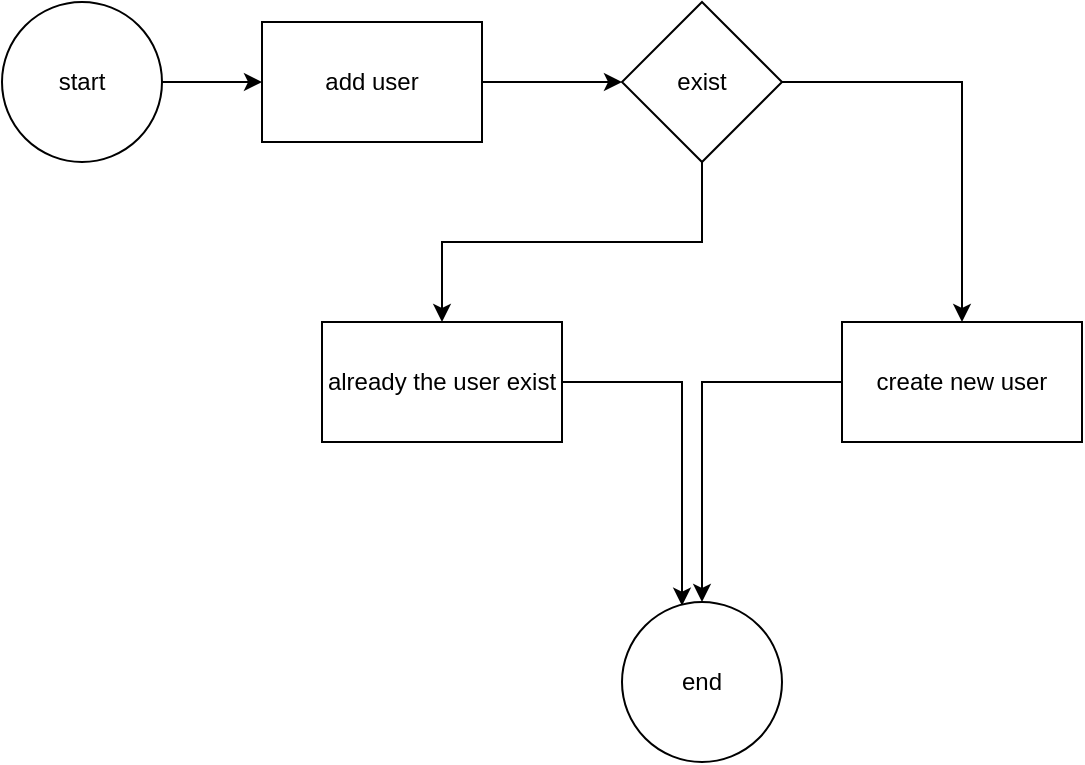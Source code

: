 <mxfile version="12.6.7"><diagram id="IkL-HgYPN1C0aT7QET82" name="Page-1"><mxGraphModel dx="1038" dy="548" grid="1" gridSize="10" guides="1" tooltips="1" connect="1" arrows="1" fold="1" page="1" pageScale="1" pageWidth="827" pageHeight="1169" math="0" shadow="0"><root><mxCell id="0"/><mxCell id="1" parent="0"/><mxCell id="o5q-AuDQYLrhb3XaZCZt-4" style="edgeStyle=orthogonalEdgeStyle;rounded=0;orthogonalLoop=1;jettySize=auto;html=1;exitX=1;exitY=0.5;exitDx=0;exitDy=0;" edge="1" parent="1" source="o5q-AuDQYLrhb3XaZCZt-2" target="o5q-AuDQYLrhb3XaZCZt-5"><mxGeometry relative="1" as="geometry"><mxPoint x="460" y="170" as="targetPoint"/></mxGeometry></mxCell><mxCell id="o5q-AuDQYLrhb3XaZCZt-2" value="&lt;font style=&quot;vertical-align: inherit&quot;&gt;&lt;font style=&quot;vertical-align: inherit&quot;&gt;start&lt;/font&gt;&lt;/font&gt;" style="ellipse;whiteSpace=wrap;html=1;aspect=fixed;" vertex="1" parent="1"><mxGeometry x="310" y="130" width="80" height="80" as="geometry"/></mxCell><mxCell id="o5q-AuDQYLrhb3XaZCZt-6" style="edgeStyle=orthogonalEdgeStyle;rounded=0;orthogonalLoop=1;jettySize=auto;html=1;" edge="1" parent="1" source="o5q-AuDQYLrhb3XaZCZt-5" target="o5q-AuDQYLrhb3XaZCZt-7"><mxGeometry relative="1" as="geometry"><mxPoint x="610" y="170" as="targetPoint"/></mxGeometry></mxCell><mxCell id="o5q-AuDQYLrhb3XaZCZt-5" value="&lt;font style=&quot;vertical-align: inherit&quot;&gt;&lt;font style=&quot;vertical-align: inherit&quot;&gt;add user&lt;/font&gt;&lt;/font&gt;" style="rounded=0;whiteSpace=wrap;html=1;" vertex="1" parent="1"><mxGeometry x="440" y="140" width="110" height="60" as="geometry"/></mxCell><mxCell id="o5q-AuDQYLrhb3XaZCZt-10" style="edgeStyle=orthogonalEdgeStyle;rounded=0;orthogonalLoop=1;jettySize=auto;html=1;exitX=0.5;exitY=1;exitDx=0;exitDy=0;entryX=0.5;entryY=0;entryDx=0;entryDy=0;" edge="1" parent="1" source="o5q-AuDQYLrhb3XaZCZt-7" target="o5q-AuDQYLrhb3XaZCZt-8"><mxGeometry relative="1" as="geometry"/></mxCell><mxCell id="o5q-AuDQYLrhb3XaZCZt-11" style="edgeStyle=orthogonalEdgeStyle;rounded=0;orthogonalLoop=1;jettySize=auto;html=1;exitX=1;exitY=0.5;exitDx=0;exitDy=0;" edge="1" parent="1" source="o5q-AuDQYLrhb3XaZCZt-7" target="o5q-AuDQYLrhb3XaZCZt-9"><mxGeometry relative="1" as="geometry"/></mxCell><mxCell id="o5q-AuDQYLrhb3XaZCZt-7" value="&lt;font style=&quot;vertical-align: inherit&quot;&gt;&lt;font style=&quot;vertical-align: inherit&quot;&gt;exist&lt;/font&gt;&lt;/font&gt;" style="rhombus;whiteSpace=wrap;html=1;" vertex="1" parent="1"><mxGeometry x="620" y="130" width="80" height="80" as="geometry"/></mxCell><mxCell id="o5q-AuDQYLrhb3XaZCZt-15" style="edgeStyle=orthogonalEdgeStyle;rounded=0;orthogonalLoop=1;jettySize=auto;html=1;entryX=0.375;entryY=0.023;entryDx=0;entryDy=0;entryPerimeter=0;" edge="1" parent="1" source="o5q-AuDQYLrhb3XaZCZt-8" target="o5q-AuDQYLrhb3XaZCZt-12"><mxGeometry relative="1" as="geometry"/></mxCell><mxCell id="o5q-AuDQYLrhb3XaZCZt-8" value="&lt;font style=&quot;vertical-align: inherit&quot;&gt;&lt;font style=&quot;vertical-align: inherit&quot;&gt;already the user exist&lt;/font&gt;&lt;/font&gt;" style="rounded=0;whiteSpace=wrap;html=1;" vertex="1" parent="1"><mxGeometry x="470" y="290" width="120" height="60" as="geometry"/></mxCell><mxCell id="o5q-AuDQYLrhb3XaZCZt-13" style="edgeStyle=orthogonalEdgeStyle;rounded=0;orthogonalLoop=1;jettySize=auto;html=1;" edge="1" parent="1" source="o5q-AuDQYLrhb3XaZCZt-9" target="o5q-AuDQYLrhb3XaZCZt-12"><mxGeometry relative="1" as="geometry"/></mxCell><mxCell id="o5q-AuDQYLrhb3XaZCZt-9" value="&lt;font style=&quot;vertical-align: inherit&quot;&gt;&lt;font style=&quot;vertical-align: inherit&quot;&gt;create new user&lt;/font&gt;&lt;/font&gt;" style="rounded=0;whiteSpace=wrap;html=1;" vertex="1" parent="1"><mxGeometry x="730" y="290" width="120" height="60" as="geometry"/></mxCell><mxCell id="o5q-AuDQYLrhb3XaZCZt-12" value="&lt;font style=&quot;vertical-align: inherit&quot;&gt;&lt;font style=&quot;vertical-align: inherit&quot;&gt;end&lt;/font&gt;&lt;/font&gt;" style="ellipse;whiteSpace=wrap;html=1;aspect=fixed;" vertex="1" parent="1"><mxGeometry x="620" y="430" width="80" height="80" as="geometry"/></mxCell></root></mxGraphModel></diagram></mxfile>